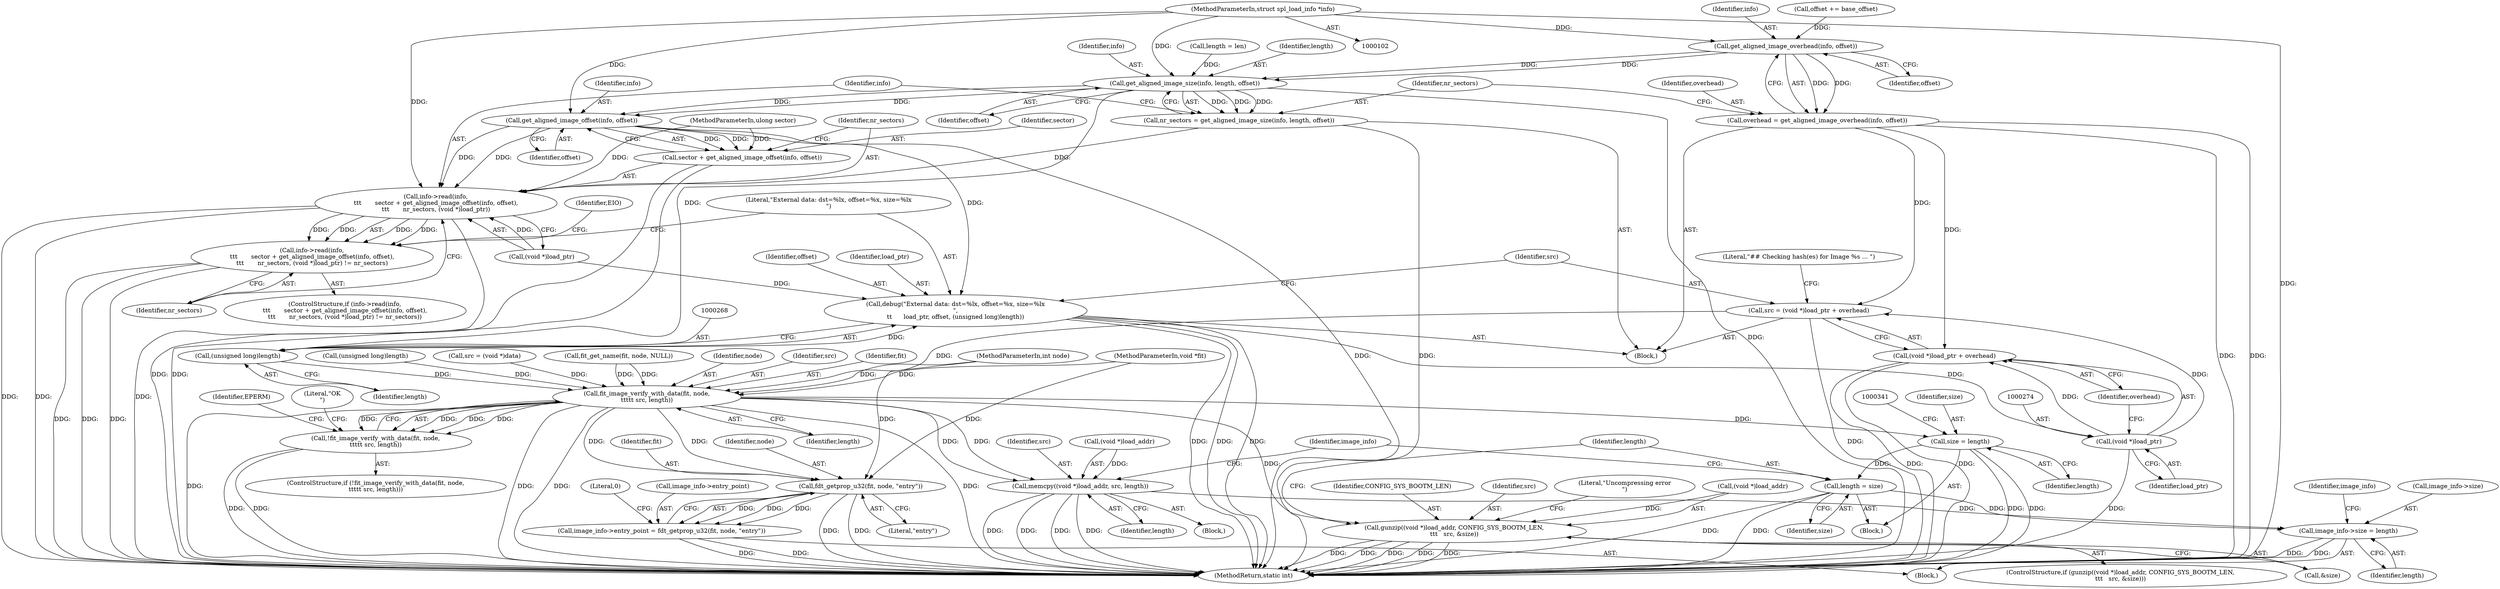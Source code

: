 digraph "0_u-boot_master_15@pointer" {
"1000103" [label="(MethodParameterIn,struct spl_load_info *info)"];
"1000237" [label="(Call,get_aligned_image_overhead(info, offset))"];
"1000235" [label="(Call,overhead = get_aligned_image_overhead(info, offset))"];
"1000270" [label="(Call,src = (void *)load_ptr + overhead)"];
"1000312" [label="(Call,fit_image_verify_with_data(fit, node,\n\t\t\t\t\t src, length))"];
"1000311" [label="(Call,!fit_image_verify_with_data(fit, node,\n\t\t\t\t\t src, length))"];
"1000335" [label="(Call,size = length)"];
"1000353" [label="(Call,length = size)"];
"1000372" [label="(Call,image_info->size = length)"];
"1000339" [label="(Call,gunzip((void *)load_addr, CONFIG_SYS_BOOTM_LEN,\n\t\t\t   src, &size))"];
"1000358" [label="(Call,memcpy((void *)load_addr, src, length))"];
"1000381" [label="(Call,fdt_getprop_u32(fit, node, \"entry\"))"];
"1000377" [label="(Call,image_info->entry_point = fdt_getprop_u32(fit, node, \"entry\"))"];
"1000272" [label="(Call,(void *)load_ptr + overhead)"];
"1000242" [label="(Call,get_aligned_image_size(info, length, offset))"];
"1000240" [label="(Call,nr_sectors = get_aligned_image_size(info, length, offset))"];
"1000248" [label="(Call,info->read(info,\n\t\t\t       sector + get_aligned_image_offset(info, offset),\n\t\t\t       nr_sectors, (void *)load_ptr))"];
"1000247" [label="(Call,info->read(info,\n\t\t\t       sector + get_aligned_image_offset(info, offset),\n\t\t\t       nr_sectors, (void *)load_ptr) != nr_sectors)"];
"1000252" [label="(Call,get_aligned_image_offset(info, offset))"];
"1000250" [label="(Call,sector + get_aligned_image_offset(info, offset))"];
"1000263" [label="(Call,debug(\"External data: dst=%lx, offset=%x, size=%lx\n\",\n\t\t      load_ptr, offset, (unsigned long)length))"];
"1000273" [label="(Call,(void *)load_ptr)"];
"1000267" [label="(Call,(unsigned long)length)"];
"1000241" [label="(Identifier,nr_sectors)"];
"1000359" [label="(Call,(void *)load_addr)"];
"1000275" [label="(Identifier,load_ptr)"];
"1000252" [label="(Call,get_aligned_image_offset(info, offset))"];
"1000264" [label="(Literal,\"External data: dst=%lx, offset=%x, size=%lx\n\")"];
"1000386" [label="(Literal,0)"];
"1000335" [label="(Call,size = length)"];
"1000357" [label="(Block,)"];
"1000250" [label="(Call,sector + get_aligned_image_offset(info, offset))"];
"1000272" [label="(Call,(void *)load_ptr + overhead)"];
"1000362" [label="(Identifier,src)"];
"1000312" [label="(Call,fit_image_verify_with_data(fit, node,\n\t\t\t\t\t src, length))"];
"1000355" [label="(Identifier,size)"];
"1000246" [label="(ControlStructure,if (info->read(info,\n\t\t\t       sector + get_aligned_image_offset(info, offset),\n\t\t\t       nr_sectors, (void *)load_ptr) != nr_sectors))"];
"1000316" [label="(Identifier,length)"];
"1000270" [label="(Call,src = (void *)load_ptr + overhead)"];
"1000339" [label="(Call,gunzip((void *)load_addr, CONFIG_SYS_BOOTM_LEN,\n\t\t\t   src, &size))"];
"1000299" [label="(Call,src = (void *)data)"];
"1000336" [label="(Identifier,size)"];
"1000265" [label="(Identifier,load_ptr)"];
"1000366" [label="(Block,)"];
"1000253" [label="(Identifier,info)"];
"1000381" [label="(Call,fdt_getprop_u32(fit, node, \"entry\"))"];
"1000105" [label="(MethodParameterIn,void *fit)"];
"1000345" [label="(Call,&size)"];
"1000259" [label="(Identifier,nr_sectors)"];
"1000376" [label="(Identifier,length)"];
"1000107" [label="(MethodParameterIn,int node)"];
"1000382" [label="(Identifier,fit)"];
"1000384" [label="(Literal,\"entry\")"];
"1000387" [label="(MethodReturn,static int)"];
"1000235" [label="(Call,overhead = get_aligned_image_overhead(info, offset))"];
"1000306" [label="(Call,fit_get_name(fit, node, NULL))"];
"1000245" [label="(Identifier,offset)"];
"1000242" [label="(Call,get_aligned_image_size(info, length, offset))"];
"1000232" [label="(Call,length = len)"];
"1000334" [label="(Block,)"];
"1000305" [label="(Literal,\"## Checking hash(es) for Image %s ... \")"];
"1000104" [label="(MethodParameterIn,ulong sector)"];
"1000379" [label="(Identifier,image_info)"];
"1000263" [label="(Call,debug(\"External data: dst=%lx, offset=%x, size=%lx\n\",\n\t\t      load_ptr, offset, (unsigned long)length))"];
"1000267" [label="(Call,(unsigned long)length)"];
"1000254" [label="(Identifier,offset)"];
"1000343" [label="(Identifier,CONFIG_SYS_BOOTM_LEN)"];
"1000383" [label="(Identifier,node)"];
"1000314" [label="(Identifier,node)"];
"1000337" [label="(Identifier,length)"];
"1000377" [label="(Call,image_info->entry_point = fdt_getprop_u32(fit, node, \"entry\"))"];
"1000269" [label="(Identifier,length)"];
"1000315" [label="(Identifier,src)"];
"1000344" [label="(Identifier,src)"];
"1000240" [label="(Call,nr_sectors = get_aligned_image_size(info, length, offset))"];
"1000266" [label="(Identifier,offset)"];
"1000248" [label="(Call,info->read(info,\n\t\t\t       sector + get_aligned_image_offset(info, offset),\n\t\t\t       nr_sectors, (void *)load_ptr))"];
"1000363" [label="(Identifier,length)"];
"1000244" [label="(Identifier,length)"];
"1000271" [label="(Identifier,src)"];
"1000349" [label="(Literal,\"Uncompressing error\n\")"];
"1000238" [label="(Identifier,info)"];
"1000365" [label="(Identifier,image_info)"];
"1000276" [label="(Identifier,overhead)"];
"1000207" [label="(Call,offset += base_offset)"];
"1000262" [label="(Identifier,EIO)"];
"1000255" [label="(Identifier,nr_sectors)"];
"1000338" [label="(ControlStructure,if (gunzip((void *)load_addr, CONFIG_SYS_BOOTM_LEN,\n\t\t\t   src, &size)))"];
"1000378" [label="(Call,image_info->entry_point)"];
"1000239" [label="(Identifier,offset)"];
"1000321" [label="(Literal,\"OK\n\")"];
"1000372" [label="(Call,image_info->size = length)"];
"1000313" [label="(Identifier,fit)"];
"1000296" [label="(Call,(unsigned long)length)"];
"1000247" [label="(Call,info->read(info,\n\t\t\t       sector + get_aligned_image_offset(info, offset),\n\t\t\t       nr_sectors, (void *)load_ptr) != nr_sectors)"];
"1000354" [label="(Identifier,length)"];
"1000251" [label="(Identifier,sector)"];
"1000256" [label="(Call,(void *)load_ptr)"];
"1000311" [label="(Call,!fit_image_verify_with_data(fit, node,\n\t\t\t\t\t src, length))"];
"1000236" [label="(Identifier,overhead)"];
"1000249" [label="(Identifier,info)"];
"1000103" [label="(MethodParameterIn,struct spl_load_info *info)"];
"1000273" [label="(Call,(void *)load_ptr)"];
"1000358" [label="(Call,memcpy((void *)load_addr, src, length))"];
"1000373" [label="(Call,image_info->size)"];
"1000215" [label="(Block,)"];
"1000237" [label="(Call,get_aligned_image_overhead(info, offset))"];
"1000319" [label="(Identifier,EPERM)"];
"1000243" [label="(Identifier,info)"];
"1000340" [label="(Call,(void *)load_addr)"];
"1000353" [label="(Call,length = size)"];
"1000310" [label="(ControlStructure,if (!fit_image_verify_with_data(fit, node,\n\t\t\t\t\t src, length)))"];
"1000103" -> "1000102"  [label="AST: "];
"1000103" -> "1000387"  [label="DDG: "];
"1000103" -> "1000237"  [label="DDG: "];
"1000103" -> "1000242"  [label="DDG: "];
"1000103" -> "1000248"  [label="DDG: "];
"1000103" -> "1000252"  [label="DDG: "];
"1000237" -> "1000235"  [label="AST: "];
"1000237" -> "1000239"  [label="CFG: "];
"1000238" -> "1000237"  [label="AST: "];
"1000239" -> "1000237"  [label="AST: "];
"1000235" -> "1000237"  [label="CFG: "];
"1000237" -> "1000235"  [label="DDG: "];
"1000237" -> "1000235"  [label="DDG: "];
"1000207" -> "1000237"  [label="DDG: "];
"1000237" -> "1000242"  [label="DDG: "];
"1000237" -> "1000242"  [label="DDG: "];
"1000235" -> "1000215"  [label="AST: "];
"1000236" -> "1000235"  [label="AST: "];
"1000241" -> "1000235"  [label="CFG: "];
"1000235" -> "1000387"  [label="DDG: "];
"1000235" -> "1000387"  [label="DDG: "];
"1000235" -> "1000270"  [label="DDG: "];
"1000235" -> "1000272"  [label="DDG: "];
"1000270" -> "1000215"  [label="AST: "];
"1000270" -> "1000272"  [label="CFG: "];
"1000271" -> "1000270"  [label="AST: "];
"1000272" -> "1000270"  [label="AST: "];
"1000305" -> "1000270"  [label="CFG: "];
"1000270" -> "1000387"  [label="DDG: "];
"1000273" -> "1000270"  [label="DDG: "];
"1000270" -> "1000312"  [label="DDG: "];
"1000312" -> "1000311"  [label="AST: "];
"1000312" -> "1000316"  [label="CFG: "];
"1000313" -> "1000312"  [label="AST: "];
"1000314" -> "1000312"  [label="AST: "];
"1000315" -> "1000312"  [label="AST: "];
"1000316" -> "1000312"  [label="AST: "];
"1000311" -> "1000312"  [label="CFG: "];
"1000312" -> "1000387"  [label="DDG: "];
"1000312" -> "1000387"  [label="DDG: "];
"1000312" -> "1000387"  [label="DDG: "];
"1000312" -> "1000387"  [label="DDG: "];
"1000312" -> "1000311"  [label="DDG: "];
"1000312" -> "1000311"  [label="DDG: "];
"1000312" -> "1000311"  [label="DDG: "];
"1000312" -> "1000311"  [label="DDG: "];
"1000306" -> "1000312"  [label="DDG: "];
"1000306" -> "1000312"  [label="DDG: "];
"1000105" -> "1000312"  [label="DDG: "];
"1000107" -> "1000312"  [label="DDG: "];
"1000299" -> "1000312"  [label="DDG: "];
"1000296" -> "1000312"  [label="DDG: "];
"1000267" -> "1000312"  [label="DDG: "];
"1000312" -> "1000335"  [label="DDG: "];
"1000312" -> "1000339"  [label="DDG: "];
"1000312" -> "1000358"  [label="DDG: "];
"1000312" -> "1000358"  [label="DDG: "];
"1000312" -> "1000381"  [label="DDG: "];
"1000312" -> "1000381"  [label="DDG: "];
"1000311" -> "1000310"  [label="AST: "];
"1000319" -> "1000311"  [label="CFG: "];
"1000321" -> "1000311"  [label="CFG: "];
"1000311" -> "1000387"  [label="DDG: "];
"1000311" -> "1000387"  [label="DDG: "];
"1000335" -> "1000334"  [label="AST: "];
"1000335" -> "1000337"  [label="CFG: "];
"1000336" -> "1000335"  [label="AST: "];
"1000337" -> "1000335"  [label="AST: "];
"1000341" -> "1000335"  [label="CFG: "];
"1000335" -> "1000387"  [label="DDG: "];
"1000335" -> "1000387"  [label="DDG: "];
"1000335" -> "1000353"  [label="DDG: "];
"1000353" -> "1000334"  [label="AST: "];
"1000353" -> "1000355"  [label="CFG: "];
"1000354" -> "1000353"  [label="AST: "];
"1000355" -> "1000353"  [label="AST: "];
"1000365" -> "1000353"  [label="CFG: "];
"1000353" -> "1000387"  [label="DDG: "];
"1000353" -> "1000387"  [label="DDG: "];
"1000353" -> "1000372"  [label="DDG: "];
"1000372" -> "1000366"  [label="AST: "];
"1000372" -> "1000376"  [label="CFG: "];
"1000373" -> "1000372"  [label="AST: "];
"1000376" -> "1000372"  [label="AST: "];
"1000379" -> "1000372"  [label="CFG: "];
"1000372" -> "1000387"  [label="DDG: "];
"1000372" -> "1000387"  [label="DDG: "];
"1000358" -> "1000372"  [label="DDG: "];
"1000339" -> "1000338"  [label="AST: "];
"1000339" -> "1000345"  [label="CFG: "];
"1000340" -> "1000339"  [label="AST: "];
"1000343" -> "1000339"  [label="AST: "];
"1000344" -> "1000339"  [label="AST: "];
"1000345" -> "1000339"  [label="AST: "];
"1000349" -> "1000339"  [label="CFG: "];
"1000354" -> "1000339"  [label="CFG: "];
"1000339" -> "1000387"  [label="DDG: "];
"1000339" -> "1000387"  [label="DDG: "];
"1000339" -> "1000387"  [label="DDG: "];
"1000339" -> "1000387"  [label="DDG: "];
"1000339" -> "1000387"  [label="DDG: "];
"1000340" -> "1000339"  [label="DDG: "];
"1000358" -> "1000357"  [label="AST: "];
"1000358" -> "1000363"  [label="CFG: "];
"1000359" -> "1000358"  [label="AST: "];
"1000362" -> "1000358"  [label="AST: "];
"1000363" -> "1000358"  [label="AST: "];
"1000365" -> "1000358"  [label="CFG: "];
"1000358" -> "1000387"  [label="DDG: "];
"1000358" -> "1000387"  [label="DDG: "];
"1000358" -> "1000387"  [label="DDG: "];
"1000358" -> "1000387"  [label="DDG: "];
"1000359" -> "1000358"  [label="DDG: "];
"1000381" -> "1000377"  [label="AST: "];
"1000381" -> "1000384"  [label="CFG: "];
"1000382" -> "1000381"  [label="AST: "];
"1000383" -> "1000381"  [label="AST: "];
"1000384" -> "1000381"  [label="AST: "];
"1000377" -> "1000381"  [label="CFG: "];
"1000381" -> "1000387"  [label="DDG: "];
"1000381" -> "1000387"  [label="DDG: "];
"1000381" -> "1000377"  [label="DDG: "];
"1000381" -> "1000377"  [label="DDG: "];
"1000381" -> "1000377"  [label="DDG: "];
"1000105" -> "1000381"  [label="DDG: "];
"1000107" -> "1000381"  [label="DDG: "];
"1000377" -> "1000366"  [label="AST: "];
"1000378" -> "1000377"  [label="AST: "];
"1000386" -> "1000377"  [label="CFG: "];
"1000377" -> "1000387"  [label="DDG: "];
"1000377" -> "1000387"  [label="DDG: "];
"1000272" -> "1000276"  [label="CFG: "];
"1000273" -> "1000272"  [label="AST: "];
"1000276" -> "1000272"  [label="AST: "];
"1000272" -> "1000387"  [label="DDG: "];
"1000272" -> "1000387"  [label="DDG: "];
"1000273" -> "1000272"  [label="DDG: "];
"1000242" -> "1000240"  [label="AST: "];
"1000242" -> "1000245"  [label="CFG: "];
"1000243" -> "1000242"  [label="AST: "];
"1000244" -> "1000242"  [label="AST: "];
"1000245" -> "1000242"  [label="AST: "];
"1000240" -> "1000242"  [label="CFG: "];
"1000242" -> "1000387"  [label="DDG: "];
"1000242" -> "1000240"  [label="DDG: "];
"1000242" -> "1000240"  [label="DDG: "];
"1000242" -> "1000240"  [label="DDG: "];
"1000232" -> "1000242"  [label="DDG: "];
"1000242" -> "1000252"  [label="DDG: "];
"1000242" -> "1000252"  [label="DDG: "];
"1000242" -> "1000267"  [label="DDG: "];
"1000240" -> "1000215"  [label="AST: "];
"1000241" -> "1000240"  [label="AST: "];
"1000249" -> "1000240"  [label="CFG: "];
"1000240" -> "1000387"  [label="DDG: "];
"1000240" -> "1000248"  [label="DDG: "];
"1000248" -> "1000247"  [label="AST: "];
"1000248" -> "1000256"  [label="CFG: "];
"1000249" -> "1000248"  [label="AST: "];
"1000250" -> "1000248"  [label="AST: "];
"1000255" -> "1000248"  [label="AST: "];
"1000256" -> "1000248"  [label="AST: "];
"1000259" -> "1000248"  [label="CFG: "];
"1000248" -> "1000387"  [label="DDG: "];
"1000248" -> "1000387"  [label="DDG: "];
"1000248" -> "1000387"  [label="DDG: "];
"1000248" -> "1000247"  [label="DDG: "];
"1000248" -> "1000247"  [label="DDG: "];
"1000248" -> "1000247"  [label="DDG: "];
"1000248" -> "1000247"  [label="DDG: "];
"1000252" -> "1000248"  [label="DDG: "];
"1000252" -> "1000248"  [label="DDG: "];
"1000104" -> "1000248"  [label="DDG: "];
"1000256" -> "1000248"  [label="DDG: "];
"1000247" -> "1000246"  [label="AST: "];
"1000247" -> "1000259"  [label="CFG: "];
"1000259" -> "1000247"  [label="AST: "];
"1000262" -> "1000247"  [label="CFG: "];
"1000264" -> "1000247"  [label="CFG: "];
"1000247" -> "1000387"  [label="DDG: "];
"1000247" -> "1000387"  [label="DDG: "];
"1000247" -> "1000387"  [label="DDG: "];
"1000252" -> "1000250"  [label="AST: "];
"1000252" -> "1000254"  [label="CFG: "];
"1000253" -> "1000252"  [label="AST: "];
"1000254" -> "1000252"  [label="AST: "];
"1000250" -> "1000252"  [label="CFG: "];
"1000252" -> "1000387"  [label="DDG: "];
"1000252" -> "1000250"  [label="DDG: "];
"1000252" -> "1000250"  [label="DDG: "];
"1000252" -> "1000263"  [label="DDG: "];
"1000251" -> "1000250"  [label="AST: "];
"1000255" -> "1000250"  [label="CFG: "];
"1000250" -> "1000387"  [label="DDG: "];
"1000250" -> "1000387"  [label="DDG: "];
"1000104" -> "1000250"  [label="DDG: "];
"1000263" -> "1000215"  [label="AST: "];
"1000263" -> "1000267"  [label="CFG: "];
"1000264" -> "1000263"  [label="AST: "];
"1000265" -> "1000263"  [label="AST: "];
"1000266" -> "1000263"  [label="AST: "];
"1000267" -> "1000263"  [label="AST: "];
"1000271" -> "1000263"  [label="CFG: "];
"1000263" -> "1000387"  [label="DDG: "];
"1000263" -> "1000387"  [label="DDG: "];
"1000263" -> "1000387"  [label="DDG: "];
"1000256" -> "1000263"  [label="DDG: "];
"1000267" -> "1000263"  [label="DDG: "];
"1000263" -> "1000273"  [label="DDG: "];
"1000273" -> "1000275"  [label="CFG: "];
"1000274" -> "1000273"  [label="AST: "];
"1000275" -> "1000273"  [label="AST: "];
"1000276" -> "1000273"  [label="CFG: "];
"1000273" -> "1000387"  [label="DDG: "];
"1000267" -> "1000269"  [label="CFG: "];
"1000268" -> "1000267"  [label="AST: "];
"1000269" -> "1000267"  [label="AST: "];
}
